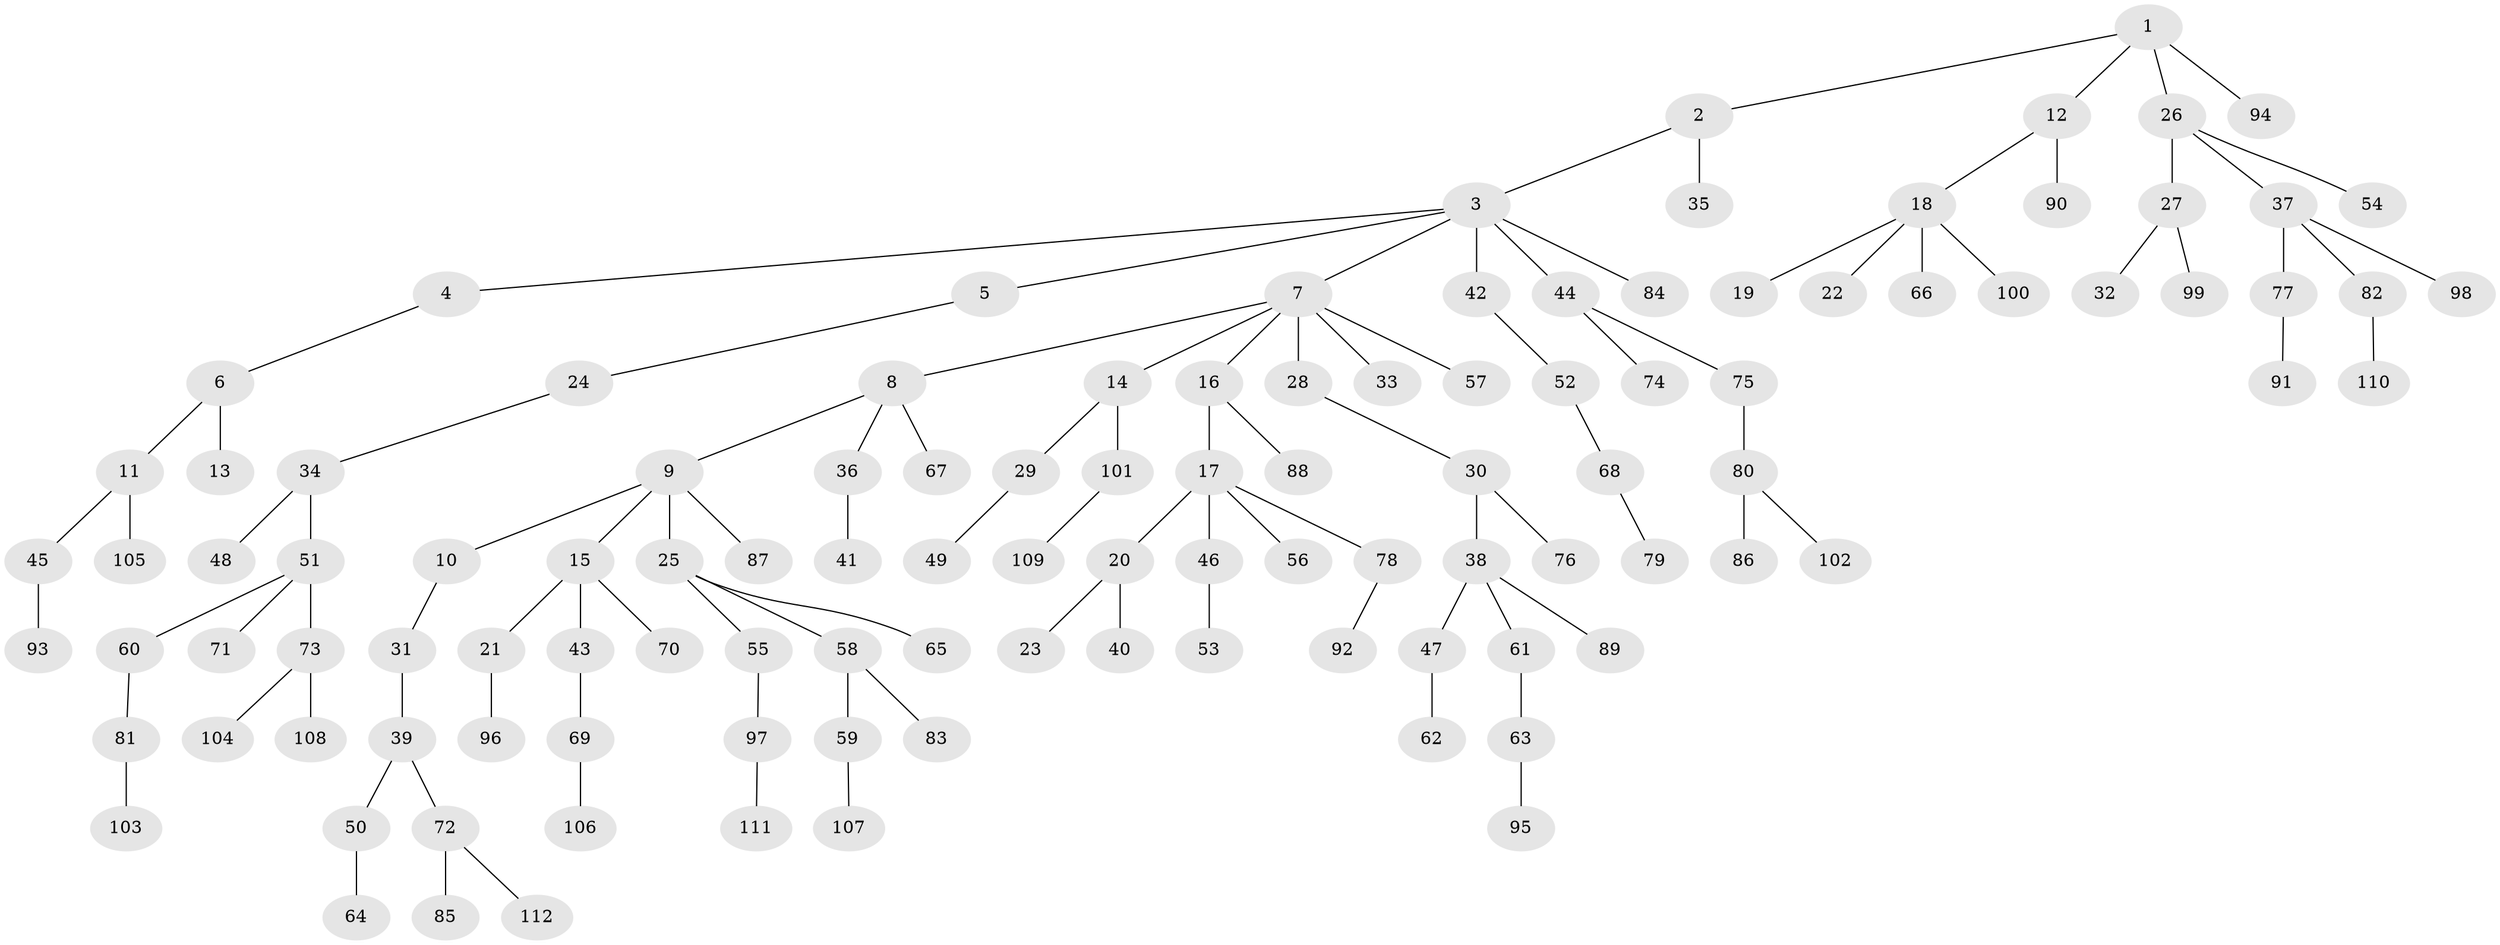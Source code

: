 // coarse degree distribution, {6: 0.02666666666666667, 2: 0.25333333333333335, 7: 0.02666666666666667, 4: 0.08, 3: 0.06666666666666667, 1: 0.5333333333333333, 5: 0.013333333333333334}
// Generated by graph-tools (version 1.1) at 2025/42/03/06/25 10:42:03]
// undirected, 112 vertices, 111 edges
graph export_dot {
graph [start="1"]
  node [color=gray90,style=filled];
  1;
  2;
  3;
  4;
  5;
  6;
  7;
  8;
  9;
  10;
  11;
  12;
  13;
  14;
  15;
  16;
  17;
  18;
  19;
  20;
  21;
  22;
  23;
  24;
  25;
  26;
  27;
  28;
  29;
  30;
  31;
  32;
  33;
  34;
  35;
  36;
  37;
  38;
  39;
  40;
  41;
  42;
  43;
  44;
  45;
  46;
  47;
  48;
  49;
  50;
  51;
  52;
  53;
  54;
  55;
  56;
  57;
  58;
  59;
  60;
  61;
  62;
  63;
  64;
  65;
  66;
  67;
  68;
  69;
  70;
  71;
  72;
  73;
  74;
  75;
  76;
  77;
  78;
  79;
  80;
  81;
  82;
  83;
  84;
  85;
  86;
  87;
  88;
  89;
  90;
  91;
  92;
  93;
  94;
  95;
  96;
  97;
  98;
  99;
  100;
  101;
  102;
  103;
  104;
  105;
  106;
  107;
  108;
  109;
  110;
  111;
  112;
  1 -- 2;
  1 -- 12;
  1 -- 26;
  1 -- 94;
  2 -- 3;
  2 -- 35;
  3 -- 4;
  3 -- 5;
  3 -- 7;
  3 -- 42;
  3 -- 44;
  3 -- 84;
  4 -- 6;
  5 -- 24;
  6 -- 11;
  6 -- 13;
  7 -- 8;
  7 -- 14;
  7 -- 16;
  7 -- 28;
  7 -- 33;
  7 -- 57;
  8 -- 9;
  8 -- 36;
  8 -- 67;
  9 -- 10;
  9 -- 15;
  9 -- 25;
  9 -- 87;
  10 -- 31;
  11 -- 45;
  11 -- 105;
  12 -- 18;
  12 -- 90;
  14 -- 29;
  14 -- 101;
  15 -- 21;
  15 -- 43;
  15 -- 70;
  16 -- 17;
  16 -- 88;
  17 -- 20;
  17 -- 46;
  17 -- 56;
  17 -- 78;
  18 -- 19;
  18 -- 22;
  18 -- 66;
  18 -- 100;
  20 -- 23;
  20 -- 40;
  21 -- 96;
  24 -- 34;
  25 -- 55;
  25 -- 58;
  25 -- 65;
  26 -- 27;
  26 -- 37;
  26 -- 54;
  27 -- 32;
  27 -- 99;
  28 -- 30;
  29 -- 49;
  30 -- 38;
  30 -- 76;
  31 -- 39;
  34 -- 48;
  34 -- 51;
  36 -- 41;
  37 -- 77;
  37 -- 82;
  37 -- 98;
  38 -- 47;
  38 -- 61;
  38 -- 89;
  39 -- 50;
  39 -- 72;
  42 -- 52;
  43 -- 69;
  44 -- 74;
  44 -- 75;
  45 -- 93;
  46 -- 53;
  47 -- 62;
  50 -- 64;
  51 -- 60;
  51 -- 71;
  51 -- 73;
  52 -- 68;
  55 -- 97;
  58 -- 59;
  58 -- 83;
  59 -- 107;
  60 -- 81;
  61 -- 63;
  63 -- 95;
  68 -- 79;
  69 -- 106;
  72 -- 85;
  72 -- 112;
  73 -- 104;
  73 -- 108;
  75 -- 80;
  77 -- 91;
  78 -- 92;
  80 -- 86;
  80 -- 102;
  81 -- 103;
  82 -- 110;
  97 -- 111;
  101 -- 109;
}
